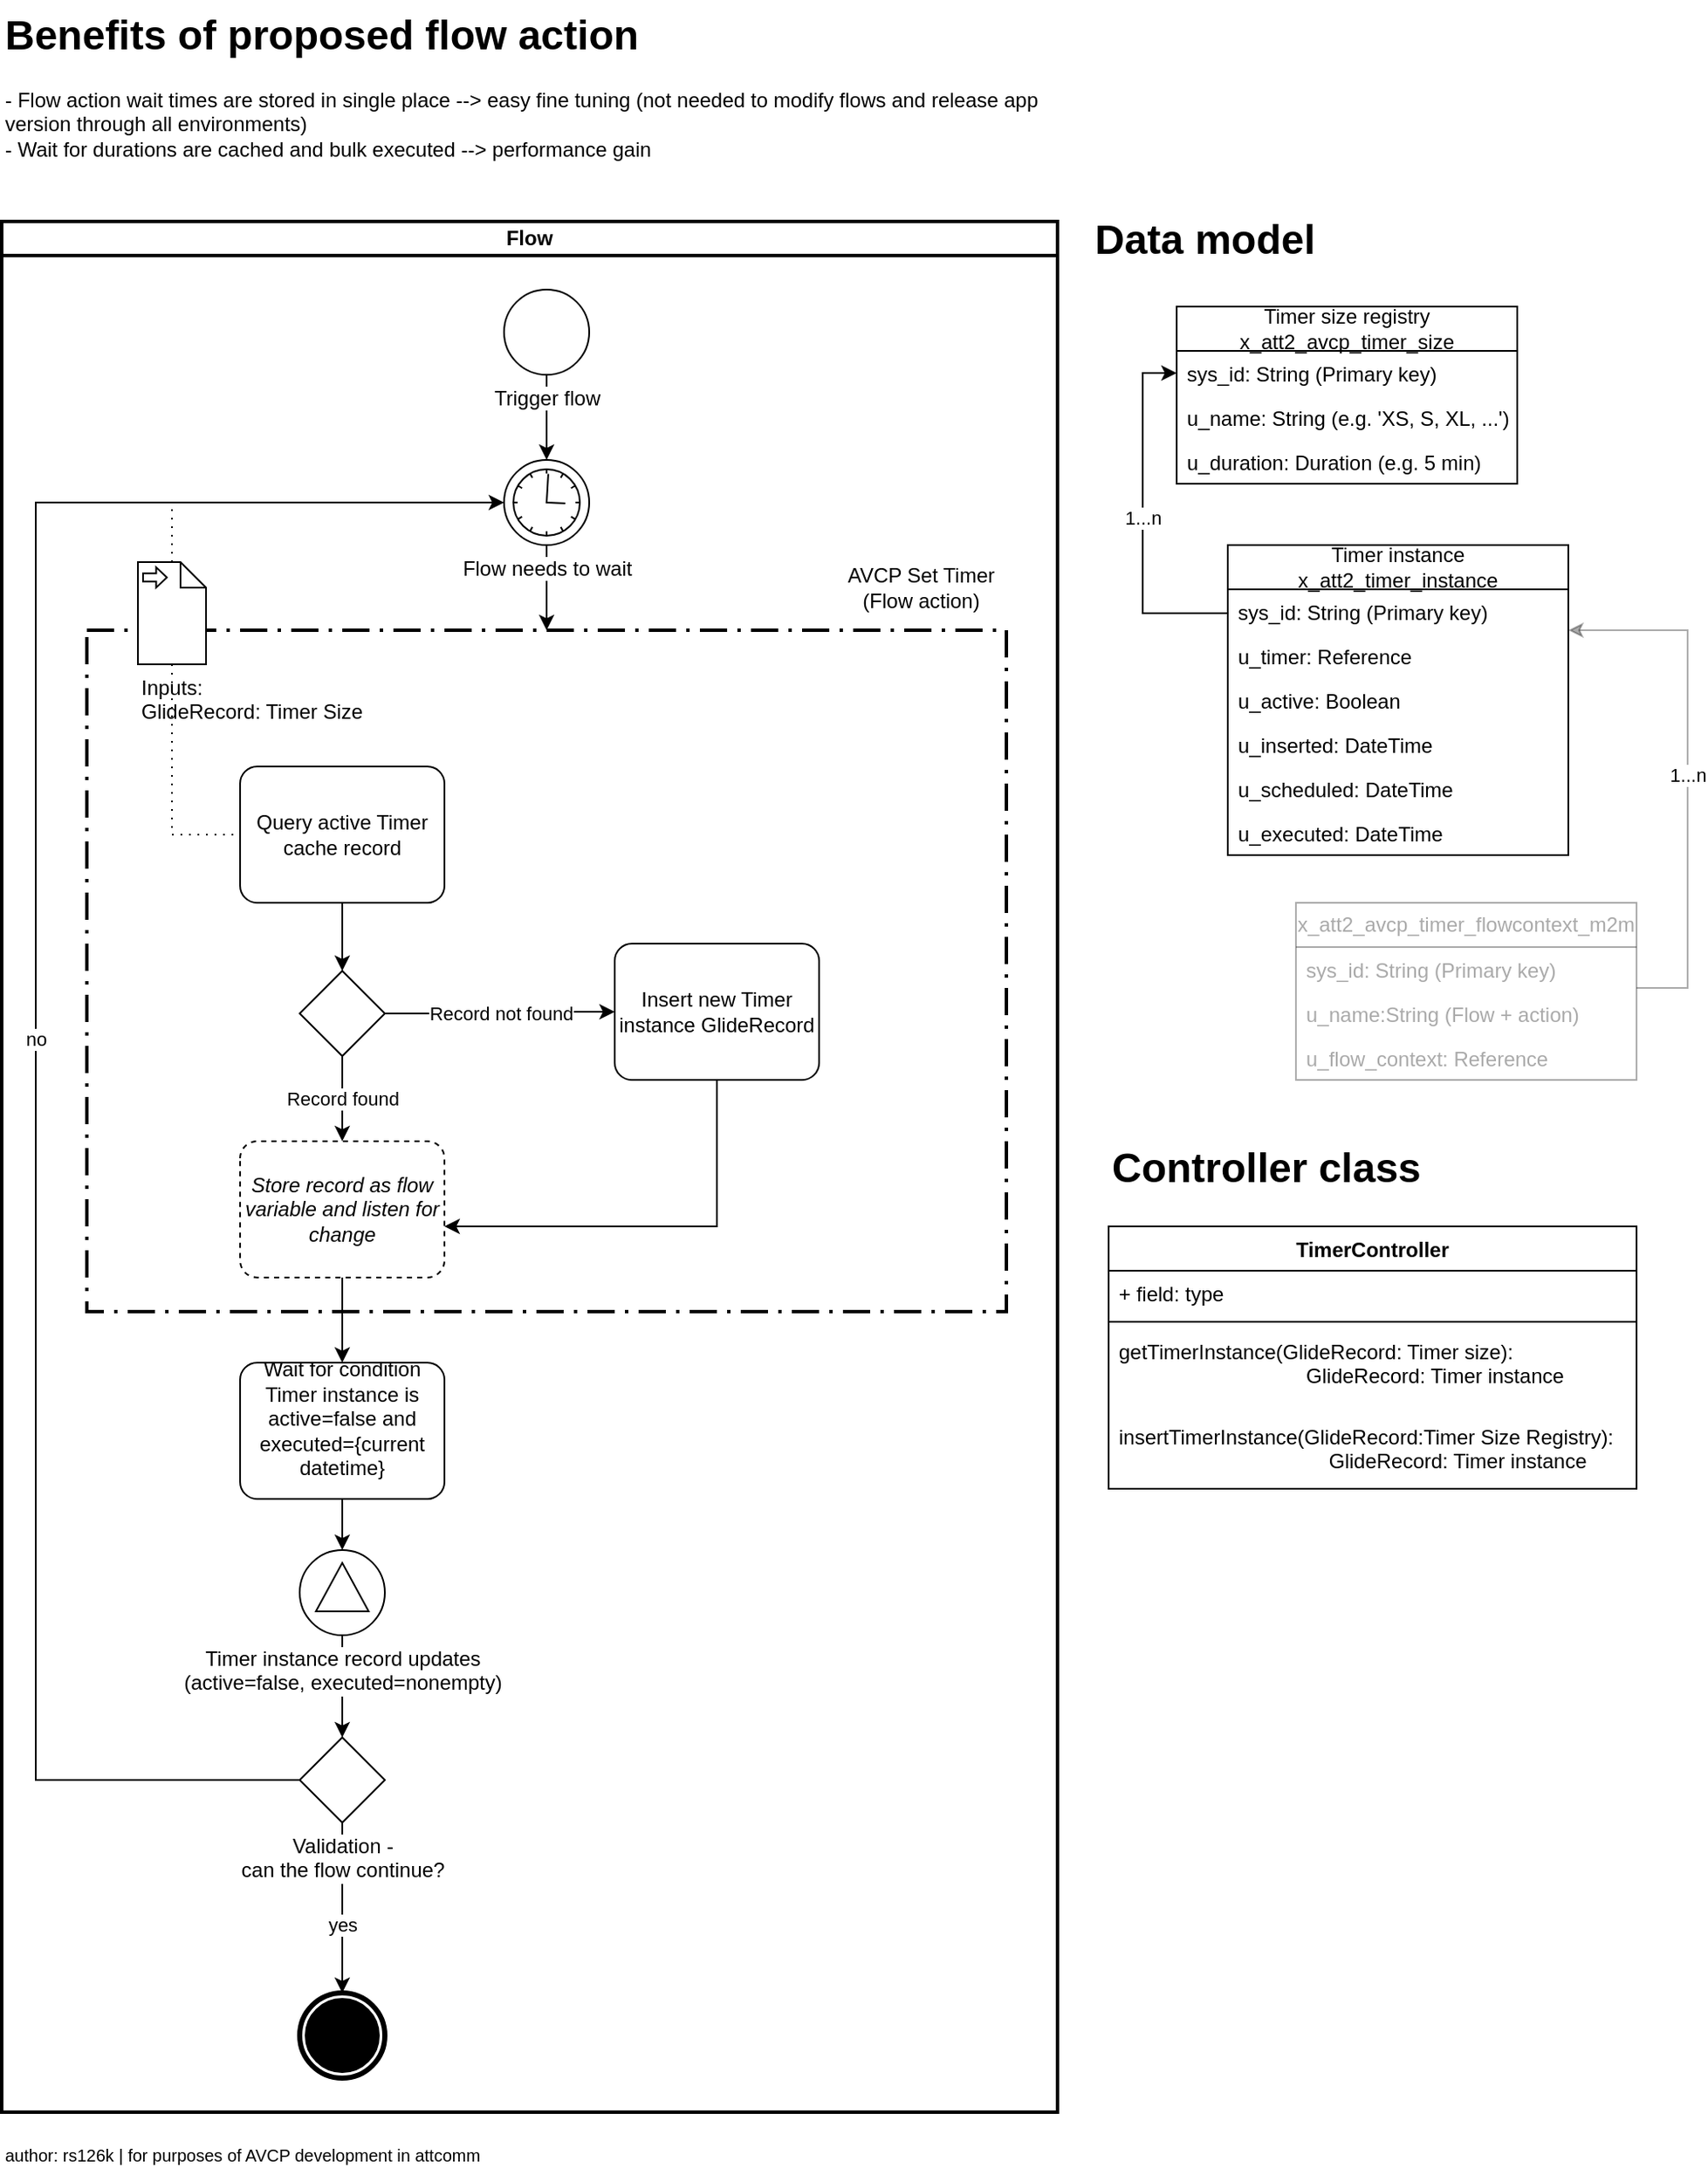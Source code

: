 <mxfile version="24.2.7" type="github">
  <diagram name="Page-1" id="ugHfYF7AokP7zmJMkbcg">
    <mxGraphModel dx="2284" dy="2918" grid="1" gridSize="10" guides="1" tooltips="1" connect="1" arrows="1" fold="1" page="1" pageScale="1" pageWidth="850" pageHeight="1100" math="0" shadow="0">
      <root>
        <mxCell id="0" />
        <mxCell id="1" parent="0" />
        <mxCell id="dLK8EpxotYgtxzyJe3xE-3" value="&lt;b&gt;Flow&lt;/b&gt;" style="swimlane;html=1;startSize=20;fontStyle=0;collapsible=0;horizontal=1;swimlaneLine=1;strokeWidth=2;swimlaneFillColor=#ffffff;whiteSpace=wrap;" parent="1" vertex="1">
          <mxGeometry x="-840" y="-1040" width="620" height="1110" as="geometry" />
        </mxCell>
        <mxCell id="dLK8EpxotYgtxzyJe3xE-34" value="" style="points=[[0.25,0,0],[0.5,0,0],[0.75,0,0],[1,0.25,0],[1,0.5,0],[1,0.75,0],[0.75,1,0],[0.5,1,0],[0.25,1,0],[0,0.75,0],[0,0.5,0],[0,0.25,0]];rounded=1;arcSize=0;dashed=1;strokeColor=#000000;fillColor=none;gradientColor=none;dashPattern=8 3 1 3;strokeWidth=2;whiteSpace=wrap;html=1;" parent="dLK8EpxotYgtxzyJe3xE-3" vertex="1">
          <mxGeometry x="50" y="240" width="540" height="400" as="geometry" />
        </mxCell>
        <mxCell id="h0dKhIlAHf1Iq-TdoCg7-8" style="edgeStyle=orthogonalEdgeStyle;rounded=0;orthogonalLoop=1;jettySize=auto;html=1;" edge="1" parent="dLK8EpxotYgtxzyJe3xE-3" source="dLK8EpxotYgtxzyJe3xE-5" target="dLK8EpxotYgtxzyJe3xE-36">
          <mxGeometry relative="1" as="geometry" />
        </mxCell>
        <mxCell id="dLK8EpxotYgtxzyJe3xE-5" value="Trigger flow" style="points=[[0.145,0.145,0],[0.5,0,0],[0.855,0.145,0],[1,0.5,0],[0.855,0.855,0],[0.5,1,0],[0.145,0.855,0],[0,0.5,0]];shape=mxgraph.bpmn.event;html=1;verticalLabelPosition=bottom;labelBackgroundColor=#ffffff;verticalAlign=top;align=center;perimeter=ellipsePerimeter;outlineConnect=0;aspect=fixed;outline=standard;symbol=general;" parent="dLK8EpxotYgtxzyJe3xE-3" vertex="1">
          <mxGeometry x="295" y="40" width="50" height="50" as="geometry" />
        </mxCell>
        <mxCell id="h0dKhIlAHf1Iq-TdoCg7-21" style="edgeStyle=orthogonalEdgeStyle;rounded=0;orthogonalLoop=1;jettySize=auto;html=1;" edge="1" parent="dLK8EpxotYgtxzyJe3xE-3" source="dLK8EpxotYgtxzyJe3xE-33" target="h0dKhIlAHf1Iq-TdoCg7-19">
          <mxGeometry relative="1" as="geometry" />
        </mxCell>
        <mxCell id="dLK8EpxotYgtxzyJe3xE-33" value="Query active Timer cache record" style="points=[[0.25,0,0],[0.5,0,0],[0.75,0,0],[1,0.25,0],[1,0.5,0],[1,0.75,0],[0.75,1,0],[0.5,1,0],[0.25,1,0],[0,0.75,0],[0,0.5,0],[0,0.25,0]];shape=mxgraph.bpmn.task;whiteSpace=wrap;rectStyle=rounded;size=10;html=1;container=1;expand=0;collapsible=0;taskMarker=abstract;" parent="dLK8EpxotYgtxzyJe3xE-3" vertex="1">
          <mxGeometry x="140" y="320" width="120" height="80" as="geometry" />
        </mxCell>
        <mxCell id="h0dKhIlAHf1Iq-TdoCg7-9" style="edgeStyle=orthogonalEdgeStyle;rounded=0;orthogonalLoop=1;jettySize=auto;html=1;" edge="1" parent="dLK8EpxotYgtxzyJe3xE-3" source="dLK8EpxotYgtxzyJe3xE-36" target="dLK8EpxotYgtxzyJe3xE-34">
          <mxGeometry relative="1" as="geometry" />
        </mxCell>
        <mxCell id="dLK8EpxotYgtxzyJe3xE-36" value="Flow needs to wait" style="points=[[0.145,0.145,0],[0.5,0,0],[0.855,0.145,0],[1,0.5,0],[0.855,0.855,0],[0.5,1,0],[0.145,0.855,0],[0,0.5,0]];shape=mxgraph.bpmn.event;html=1;verticalLabelPosition=bottom;labelBackgroundColor=#ffffff;verticalAlign=top;align=center;perimeter=ellipsePerimeter;outlineConnect=0;aspect=fixed;outline=standard;symbol=timer;" parent="dLK8EpxotYgtxzyJe3xE-3" vertex="1">
          <mxGeometry x="295" y="140" width="50" height="50" as="geometry" />
        </mxCell>
        <mxCell id="dLK8EpxotYgtxzyJe3xE-41" value="Inputs:&lt;br&gt;GlideRecord: Timer Size" style="shape=mxgraph.bpmn.data;labelPosition=center;verticalLabelPosition=bottom;align=left;verticalAlign=top;size=15;html=1;bpmnTransferType=input;" parent="dLK8EpxotYgtxzyJe3xE-3" vertex="1">
          <mxGeometry x="80" y="200" width="40" height="60" as="geometry" />
        </mxCell>
        <mxCell id="h0dKhIlAHf1Iq-TdoCg7-5" value="" style="edgeStyle=elbowEdgeStyle;fontSize=12;html=1;endFill=0;startFill=0;endSize=6;startSize=6;dashed=1;dashPattern=1 4;endArrow=none;startArrow=none;rounded=0;" edge="1" parent="dLK8EpxotYgtxzyJe3xE-3" source="dLK8EpxotYgtxzyJe3xE-41" target="dLK8EpxotYgtxzyJe3xE-36">
          <mxGeometry width="160" relative="1" as="geometry">
            <mxPoint x="-270" y="400" as="sourcePoint" />
            <mxPoint x="-110" y="400" as="targetPoint" />
            <Array as="points">
              <mxPoint x="100" y="230" />
            </Array>
          </mxGeometry>
        </mxCell>
        <mxCell id="h0dKhIlAHf1Iq-TdoCg7-6" value="" style="edgeStyle=elbowEdgeStyle;fontSize=12;html=1;endFill=0;startFill=0;endSize=6;startSize=6;dashed=1;dashPattern=1 4;endArrow=none;startArrow=none;rounded=0;" edge="1" parent="dLK8EpxotYgtxzyJe3xE-3" source="dLK8EpxotYgtxzyJe3xE-41" target="dLK8EpxotYgtxzyJe3xE-33">
          <mxGeometry width="160" relative="1" as="geometry">
            <mxPoint x="-210" y="440" as="sourcePoint" />
            <mxPoint x="-50" y="440" as="targetPoint" />
            <Array as="points">
              <mxPoint x="100" y="310" />
            </Array>
          </mxGeometry>
        </mxCell>
        <mxCell id="h0dKhIlAHf1Iq-TdoCg7-12" value="AVCP Set Timer (Flow action)" style="text;html=1;strokeColor=none;fillColor=none;align=center;verticalAlign=middle;whiteSpace=wrap;rounded=0;" vertex="1" parent="dLK8EpxotYgtxzyJe3xE-3">
          <mxGeometry x="490" y="200" width="100" height="30" as="geometry" />
        </mxCell>
        <mxCell id="h0dKhIlAHf1Iq-TdoCg7-22" value="Record found" style="edgeStyle=orthogonalEdgeStyle;rounded=0;orthogonalLoop=1;jettySize=auto;html=1;" edge="1" parent="dLK8EpxotYgtxzyJe3xE-3" source="h0dKhIlAHf1Iq-TdoCg7-19" target="h0dKhIlAHf1Iq-TdoCg7-20">
          <mxGeometry relative="1" as="geometry" />
        </mxCell>
        <mxCell id="h0dKhIlAHf1Iq-TdoCg7-24" value="Record not found" style="edgeStyle=orthogonalEdgeStyle;rounded=0;orthogonalLoop=1;jettySize=auto;html=1;" edge="1" parent="dLK8EpxotYgtxzyJe3xE-3" source="h0dKhIlAHf1Iq-TdoCg7-19" target="h0dKhIlAHf1Iq-TdoCg7-23">
          <mxGeometry relative="1" as="geometry" />
        </mxCell>
        <mxCell id="h0dKhIlAHf1Iq-TdoCg7-19" value="" style="points=[[0.25,0.25,0],[0.5,0,0],[0.75,0.25,0],[1,0.5,0],[0.75,0.75,0],[0.5,1,0],[0.25,0.75,0],[0,0.5,0]];shape=mxgraph.bpmn.gateway2;html=1;verticalLabelPosition=bottom;labelBackgroundColor=#ffffff;verticalAlign=top;align=center;perimeter=rhombusPerimeter;outlineConnect=0;outline=none;symbol=none;" vertex="1" parent="dLK8EpxotYgtxzyJe3xE-3">
          <mxGeometry x="175" y="440" width="50" height="50" as="geometry" />
        </mxCell>
        <mxCell id="h0dKhIlAHf1Iq-TdoCg7-32" style="edgeStyle=orthogonalEdgeStyle;rounded=0;orthogonalLoop=1;jettySize=auto;html=1;" edge="1" parent="dLK8EpxotYgtxzyJe3xE-3" source="h0dKhIlAHf1Iq-TdoCg7-20" target="h0dKhIlAHf1Iq-TdoCg7-31">
          <mxGeometry relative="1" as="geometry" />
        </mxCell>
        <mxCell id="h0dKhIlAHf1Iq-TdoCg7-20" value="&lt;i&gt;Store record as flow variable and listen for change&lt;/i&gt;" style="points=[[0.25,0,0],[0.5,0,0],[0.75,0,0],[1,0.25,0],[1,0.5,0],[1,0.75,0],[0.75,1,0],[0.5,1,0],[0.25,1,0],[0,0.75,0],[0,0.5,0],[0,0.25,0]];shape=mxgraph.bpmn.task;whiteSpace=wrap;rectStyle=rounded;size=10;html=1;container=1;expand=0;collapsible=0;taskMarker=abstract;dashed=1;" vertex="1" parent="dLK8EpxotYgtxzyJe3xE-3">
          <mxGeometry x="140" y="540" width="120" height="80" as="geometry" />
        </mxCell>
        <mxCell id="h0dKhIlAHf1Iq-TdoCg7-28" style="edgeStyle=orthogonalEdgeStyle;rounded=0;orthogonalLoop=1;jettySize=auto;html=1;" edge="1" parent="dLK8EpxotYgtxzyJe3xE-3" source="h0dKhIlAHf1Iq-TdoCg7-23" target="h0dKhIlAHf1Iq-TdoCg7-20">
          <mxGeometry relative="1" as="geometry">
            <Array as="points">
              <mxPoint x="420" y="590" />
            </Array>
          </mxGeometry>
        </mxCell>
        <mxCell id="h0dKhIlAHf1Iq-TdoCg7-23" value="Insert new Timer instance GlideRecord" style="points=[[0.25,0,0],[0.5,0,0],[0.75,0,0],[1,0.25,0],[1,0.5,0],[1,0.75,0],[0.75,1,0],[0.5,1,0],[0.25,1,0],[0,0.75,0],[0,0.5,0],[0,0.25,0]];shape=mxgraph.bpmn.task;whiteSpace=wrap;rectStyle=rounded;size=10;html=1;container=1;expand=0;collapsible=0;taskMarker=abstract;" vertex="1" parent="dLK8EpxotYgtxzyJe3xE-3">
          <mxGeometry x="360" y="424" width="120" height="80" as="geometry" />
        </mxCell>
        <mxCell id="h0dKhIlAHf1Iq-TdoCg7-36" style="edgeStyle=orthogonalEdgeStyle;rounded=0;orthogonalLoop=1;jettySize=auto;html=1;" edge="1" parent="dLK8EpxotYgtxzyJe3xE-3" source="h0dKhIlAHf1Iq-TdoCg7-26" target="h0dKhIlAHf1Iq-TdoCg7-35">
          <mxGeometry relative="1" as="geometry" />
        </mxCell>
        <mxCell id="h0dKhIlAHf1Iq-TdoCg7-26" value="Timer instance record updates &lt;br&gt;(active=false, executed=nonempty)" style="points=[[0.145,0.145,0],[0.5,0,0],[0.855,0.145,0],[1,0.5,0],[0.855,0.855,0],[0.5,1,0],[0.145,0.855,0],[0,0.5,0]];shape=mxgraph.bpmn.event;html=1;verticalLabelPosition=bottom;labelBackgroundColor=#ffffff;verticalAlign=top;align=center;perimeter=ellipsePerimeter;outlineConnect=0;aspect=fixed;outline=standard;symbol=signal;" vertex="1" parent="dLK8EpxotYgtxzyJe3xE-3">
          <mxGeometry x="175" y="780" width="50" height="50" as="geometry" />
        </mxCell>
        <mxCell id="h0dKhIlAHf1Iq-TdoCg7-33" style="edgeStyle=orthogonalEdgeStyle;rounded=0;orthogonalLoop=1;jettySize=auto;html=1;" edge="1" parent="dLK8EpxotYgtxzyJe3xE-3" source="h0dKhIlAHf1Iq-TdoCg7-31" target="h0dKhIlAHf1Iq-TdoCg7-26">
          <mxGeometry relative="1" as="geometry" />
        </mxCell>
        <mxCell id="h0dKhIlAHf1Iq-TdoCg7-31" value="&#xa;Wait for condition&lt;br&gt;Timer instance is active=false and executed={current datetime}&#xa;&#xa;" style="points=[[0.25,0,0],[0.5,0,0],[0.75,0,0],[1,0.25,0],[1,0.5,0],[1,0.75,0],[0.75,1,0],[0.5,1,0],[0.25,1,0],[0,0.75,0],[0,0.5,0],[0,0.25,0]];shape=mxgraph.bpmn.task;whiteSpace=wrap;rectStyle=rounded;size=10;html=1;container=1;expand=0;collapsible=0;taskMarker=abstract;" vertex="1" parent="dLK8EpxotYgtxzyJe3xE-3">
          <mxGeometry x="140" y="670" width="120" height="80" as="geometry" />
        </mxCell>
        <mxCell id="h0dKhIlAHf1Iq-TdoCg7-34" value="" style="points=[[0.145,0.145,0],[0.5,0,0],[0.855,0.145,0],[1,0.5,0],[0.855,0.855,0],[0.5,1,0],[0.145,0.855,0],[0,0.5,0]];shape=mxgraph.bpmn.event;html=1;verticalLabelPosition=bottom;labelBackgroundColor=#ffffff;verticalAlign=top;align=center;perimeter=ellipsePerimeter;outlineConnect=0;aspect=fixed;outline=end;symbol=terminate;" vertex="1" parent="dLK8EpxotYgtxzyJe3xE-3">
          <mxGeometry x="175" y="1040" width="50" height="50" as="geometry" />
        </mxCell>
        <mxCell id="h0dKhIlAHf1Iq-TdoCg7-37" value="yes" style="edgeStyle=orthogonalEdgeStyle;rounded=0;orthogonalLoop=1;jettySize=auto;html=1;" edge="1" parent="dLK8EpxotYgtxzyJe3xE-3" source="h0dKhIlAHf1Iq-TdoCg7-35" target="h0dKhIlAHf1Iq-TdoCg7-34">
          <mxGeometry x="0.2" relative="1" as="geometry">
            <mxPoint as="offset" />
          </mxGeometry>
        </mxCell>
        <mxCell id="h0dKhIlAHf1Iq-TdoCg7-38" value="no" style="edgeStyle=orthogonalEdgeStyle;rounded=0;orthogonalLoop=1;jettySize=auto;html=1;" edge="1" parent="dLK8EpxotYgtxzyJe3xE-3" source="h0dKhIlAHf1Iq-TdoCg7-35" target="dLK8EpxotYgtxzyJe3xE-36">
          <mxGeometry relative="1" as="geometry">
            <Array as="points">
              <mxPoint x="20" y="915" />
              <mxPoint x="20" y="165" />
            </Array>
          </mxGeometry>
        </mxCell>
        <mxCell id="h0dKhIlAHf1Iq-TdoCg7-35" value="Validation - &lt;br&gt;can the flow continue?" style="points=[[0.25,0.25,0],[0.5,0,0],[0.75,0.25,0],[1,0.5,0],[0.75,0.75,0],[0.5,1,0],[0.25,0.75,0],[0,0.5,0]];shape=mxgraph.bpmn.gateway2;html=1;verticalLabelPosition=bottom;labelBackgroundColor=#ffffff;verticalAlign=top;align=center;perimeter=rhombusPerimeter;outlineConnect=0;outline=none;symbol=none;" vertex="1" parent="dLK8EpxotYgtxzyJe3xE-3">
          <mxGeometry x="175" y="890" width="50" height="50" as="geometry" />
        </mxCell>
        <mxCell id="dLK8EpxotYgtxzyJe3xE-42" value="Timer size registry&lt;br&gt;x_att2_avcp_timer_size" style="swimlane;fontStyle=0;childLayout=stackLayout;horizontal=1;startSize=26;fillColor=none;horizontalStack=0;resizeParent=1;resizeParentMax=0;resizeLast=0;collapsible=1;marginBottom=0;whiteSpace=wrap;html=1;" parent="1" vertex="1">
          <mxGeometry x="-150.02" y="-990" width="200" height="104" as="geometry" />
        </mxCell>
        <mxCell id="dLK8EpxotYgtxzyJe3xE-43" value="sys_id: String (Primary key)" style="text;strokeColor=none;fillColor=none;align=left;verticalAlign=top;spacingLeft=4;spacingRight=4;overflow=hidden;rotatable=0;points=[[0,0.5],[1,0.5]];portConstraint=eastwest;whiteSpace=wrap;html=1;" parent="dLK8EpxotYgtxzyJe3xE-42" vertex="1">
          <mxGeometry y="26" width="200" height="26" as="geometry" />
        </mxCell>
        <mxCell id="dLK8EpxotYgtxzyJe3xE-44" value="u_name: String (e.g. &#39;XS, S, XL, ...&#39;)" style="text;strokeColor=none;fillColor=none;align=left;verticalAlign=top;spacingLeft=4;spacingRight=4;overflow=hidden;rotatable=0;points=[[0,0.5],[1,0.5]];portConstraint=eastwest;whiteSpace=wrap;html=1;" parent="dLK8EpxotYgtxzyJe3xE-42" vertex="1">
          <mxGeometry y="52" width="200" height="26" as="geometry" />
        </mxCell>
        <mxCell id="dLK8EpxotYgtxzyJe3xE-45" value="u_duration: Duration (e.g. 5 min)" style="text;strokeColor=none;fillColor=none;align=left;verticalAlign=top;spacingLeft=4;spacingRight=4;overflow=hidden;rotatable=0;points=[[0,0.5],[1,0.5]];portConstraint=eastwest;whiteSpace=wrap;html=1;" parent="dLK8EpxotYgtxzyJe3xE-42" vertex="1">
          <mxGeometry y="78" width="200" height="26" as="geometry" />
        </mxCell>
        <mxCell id="dLK8EpxotYgtxzyJe3xE-46" value="Timer instance&lt;br&gt;x_att2_timer_instance" style="swimlane;fontStyle=0;childLayout=stackLayout;horizontal=1;startSize=26;fillColor=none;horizontalStack=0;resizeParent=1;resizeParentMax=0;resizeLast=0;collapsible=1;marginBottom=0;whiteSpace=wrap;html=1;" parent="1" vertex="1">
          <mxGeometry x="-120.02" y="-850" width="200" height="182" as="geometry" />
        </mxCell>
        <mxCell id="dLK8EpxotYgtxzyJe3xE-47" value="sys_id: String (Primary key)" style="text;strokeColor=none;fillColor=none;align=left;verticalAlign=top;spacingLeft=4;spacingRight=4;overflow=hidden;rotatable=0;points=[[0,0.5],[1,0.5]];portConstraint=eastwest;whiteSpace=wrap;html=1;" parent="dLK8EpxotYgtxzyJe3xE-46" vertex="1">
          <mxGeometry y="26" width="200" height="26" as="geometry" />
        </mxCell>
        <mxCell id="dLK8EpxotYgtxzyJe3xE-48" value="u_timer: Reference" style="text;strokeColor=none;fillColor=none;align=left;verticalAlign=top;spacingLeft=4;spacingRight=4;overflow=hidden;rotatable=0;points=[[0,0.5],[1,0.5]];portConstraint=eastwest;whiteSpace=wrap;html=1;" parent="dLK8EpxotYgtxzyJe3xE-46" vertex="1">
          <mxGeometry y="52" width="200" height="26" as="geometry" />
        </mxCell>
        <mxCell id="h0dKhIlAHf1Iq-TdoCg7-13" value="u_active: Boolean" style="text;strokeColor=none;fillColor=none;align=left;verticalAlign=top;spacingLeft=4;spacingRight=4;overflow=hidden;rotatable=0;points=[[0,0.5],[1,0.5]];portConstraint=eastwest;whiteSpace=wrap;html=1;" vertex="1" parent="dLK8EpxotYgtxzyJe3xE-46">
          <mxGeometry y="78" width="200" height="26" as="geometry" />
        </mxCell>
        <mxCell id="dLK8EpxotYgtxzyJe3xE-49" value="u_inserted: DateTime" style="text;strokeColor=none;fillColor=none;align=left;verticalAlign=top;spacingLeft=4;spacingRight=4;overflow=hidden;rotatable=0;points=[[0,0.5],[1,0.5]];portConstraint=eastwest;whiteSpace=wrap;html=1;" parent="dLK8EpxotYgtxzyJe3xE-46" vertex="1">
          <mxGeometry y="104" width="200" height="26" as="geometry" />
        </mxCell>
        <mxCell id="h0dKhIlAHf1Iq-TdoCg7-14" value="u_scheduled: DateTime" style="text;strokeColor=none;fillColor=none;align=left;verticalAlign=top;spacingLeft=4;spacingRight=4;overflow=hidden;rotatable=0;points=[[0,0.5],[1,0.5]];portConstraint=eastwest;whiteSpace=wrap;html=1;" vertex="1" parent="dLK8EpxotYgtxzyJe3xE-46">
          <mxGeometry y="130" width="200" height="26" as="geometry" />
        </mxCell>
        <mxCell id="h0dKhIlAHf1Iq-TdoCg7-15" value="u_executed: DateTime" style="text;strokeColor=none;fillColor=none;align=left;verticalAlign=top;spacingLeft=4;spacingRight=4;overflow=hidden;rotatable=0;points=[[0,0.5],[1,0.5]];portConstraint=eastwest;whiteSpace=wrap;html=1;" vertex="1" parent="dLK8EpxotYgtxzyJe3xE-46">
          <mxGeometry y="156" width="200" height="26" as="geometry" />
        </mxCell>
        <mxCell id="h0dKhIlAHf1Iq-TdoCg7-1" value="x_att2_avcp_timer_flowcontext_m2m" style="swimlane;fontStyle=0;childLayout=stackLayout;horizontal=1;startSize=26;fillColor=none;horizontalStack=0;resizeParent=1;resizeParentMax=0;resizeLast=0;collapsible=1;marginBottom=0;whiteSpace=wrap;html=1;textOpacity=33;opacity=33;" vertex="1" parent="1">
          <mxGeometry x="-79.96" y="-640" width="200" height="104" as="geometry" />
        </mxCell>
        <mxCell id="h0dKhIlAHf1Iq-TdoCg7-2" value="sys_id: String (Primary key)" style="text;strokeColor=none;fillColor=none;align=left;verticalAlign=top;spacingLeft=4;spacingRight=4;overflow=hidden;rotatable=0;points=[[0,0.5],[1,0.5]];portConstraint=eastwest;whiteSpace=wrap;html=1;textOpacity=33;opacity=50;" vertex="1" parent="h0dKhIlAHf1Iq-TdoCg7-1">
          <mxGeometry y="26" width="200" height="26" as="geometry" />
        </mxCell>
        <mxCell id="h0dKhIlAHf1Iq-TdoCg7-3" value="u_name:String (Flow + action)" style="text;strokeColor=none;fillColor=none;align=left;verticalAlign=top;spacingLeft=4;spacingRight=4;overflow=hidden;rotatable=0;points=[[0,0.5],[1,0.5]];portConstraint=eastwest;whiteSpace=wrap;html=1;textOpacity=33;opacity=50;" vertex="1" parent="h0dKhIlAHf1Iq-TdoCg7-1">
          <mxGeometry y="52" width="200" height="26" as="geometry" />
        </mxCell>
        <mxCell id="h0dKhIlAHf1Iq-TdoCg7-4" value="u_flow_context: Reference" style="text;strokeColor=none;fillColor=none;align=left;verticalAlign=top;spacingLeft=4;spacingRight=4;overflow=hidden;rotatable=0;points=[[0,0.5],[1,0.5]];portConstraint=eastwest;whiteSpace=wrap;html=1;textOpacity=33;opacity=50;" vertex="1" parent="h0dKhIlAHf1Iq-TdoCg7-1">
          <mxGeometry y="78" width="200" height="26" as="geometry" />
        </mxCell>
        <mxCell id="h0dKhIlAHf1Iq-TdoCg7-7" value="1...n" style="edgeStyle=orthogonalEdgeStyle;rounded=0;orthogonalLoop=1;jettySize=auto;html=1;" edge="1" parent="1" source="dLK8EpxotYgtxzyJe3xE-47" target="dLK8EpxotYgtxzyJe3xE-43">
          <mxGeometry relative="1" as="geometry">
            <Array as="points">
              <mxPoint x="-169.96" y="-810" />
              <mxPoint x="-169.96" y="-951" />
            </Array>
          </mxGeometry>
        </mxCell>
        <mxCell id="h0dKhIlAHf1Iq-TdoCg7-16" value="1...n" style="edgeStyle=orthogonalEdgeStyle;rounded=0;orthogonalLoop=1;jettySize=auto;html=1;opacity=33;" edge="1" parent="1" source="h0dKhIlAHf1Iq-TdoCg7-2" target="dLK8EpxotYgtxzyJe3xE-47">
          <mxGeometry relative="1" as="geometry">
            <Array as="points">
              <mxPoint x="150.04" y="-590" />
              <mxPoint x="150.04" y="-800" />
            </Array>
          </mxGeometry>
        </mxCell>
        <mxCell id="h0dKhIlAHf1Iq-TdoCg7-17" value="&lt;h1 style=&quot;margin-top: 0px;&quot;&gt;Benefits of proposed flow action&lt;br&gt;&lt;/h1&gt;- Flow action wait times are stored in single place --&amp;gt; easy fine tuning (not needed to modify flows and release app version through all environments)&lt;br&gt;- Wait for durations are cached and bulk executed --&amp;gt; performance gain" style="text;html=1;whiteSpace=wrap;overflow=hidden;rounded=0;" vertex="1" parent="1">
          <mxGeometry x="-840" y="-1170" width="620" height="120" as="geometry" />
        </mxCell>
        <mxCell id="h0dKhIlAHf1Iq-TdoCg7-43" value="TimerController" style="swimlane;fontStyle=1;align=center;verticalAlign=top;childLayout=stackLayout;horizontal=1;startSize=26;horizontalStack=0;resizeParent=1;resizeParentMax=0;resizeLast=0;collapsible=1;marginBottom=0;whiteSpace=wrap;html=1;" vertex="1" parent="1">
          <mxGeometry x="-189.96" y="-450" width="310" height="154" as="geometry" />
        </mxCell>
        <mxCell id="h0dKhIlAHf1Iq-TdoCg7-44" value="+ field: type" style="text;strokeColor=none;fillColor=none;align=left;verticalAlign=top;spacingLeft=4;spacingRight=4;overflow=hidden;rotatable=0;points=[[0,0.5],[1,0.5]];portConstraint=eastwest;whiteSpace=wrap;html=1;" vertex="1" parent="h0dKhIlAHf1Iq-TdoCg7-43">
          <mxGeometry y="26" width="310" height="26" as="geometry" />
        </mxCell>
        <mxCell id="h0dKhIlAHf1Iq-TdoCg7-45" value="" style="line;strokeWidth=1;fillColor=none;align=left;verticalAlign=middle;spacingTop=-1;spacingLeft=3;spacingRight=3;rotatable=0;labelPosition=right;points=[];portConstraint=eastwest;strokeColor=inherit;" vertex="1" parent="h0dKhIlAHf1Iq-TdoCg7-43">
          <mxGeometry y="52" width="310" height="8" as="geometry" />
        </mxCell>
        <mxCell id="h0dKhIlAHf1Iq-TdoCg7-46" value="getTimerInstance(GlideRecord: Timer size):&lt;br&gt;&amp;nbsp;&amp;nbsp;&amp;nbsp;&amp;nbsp;&amp;nbsp;&amp;nbsp;&amp;nbsp;&amp;nbsp;&amp;nbsp;&amp;nbsp;&amp;nbsp;&amp;nbsp;&amp;nbsp;&amp;nbsp;&amp;nbsp;&amp;nbsp;&amp;nbsp;&amp;nbsp;&amp;nbsp;&amp;nbsp;&amp;nbsp;&amp;nbsp;&amp;nbsp;&amp;nbsp;&amp;nbsp;&amp;nbsp;&amp;nbsp;&amp;nbsp;&amp;nbsp;&amp;nbsp;&amp;nbsp;&amp;nbsp; GlideRecord: Timer instance" style="text;strokeColor=none;fillColor=none;align=left;verticalAlign=top;spacingLeft=4;spacingRight=4;overflow=hidden;rotatable=0;points=[[0,0.5],[1,0.5]];portConstraint=eastwest;whiteSpace=wrap;html=1;" vertex="1" parent="h0dKhIlAHf1Iq-TdoCg7-43">
          <mxGeometry y="60" width="310" height="50" as="geometry" />
        </mxCell>
        <mxCell id="h0dKhIlAHf1Iq-TdoCg7-49" value="insertTimerInstance(GlideRecord:Timer Size Registry):&lt;br&gt;&lt;span style=&quot;white-space: pre;&quot;&gt;&#x9;&lt;/span&gt;&lt;span style=&quot;white-space: pre;&quot;&gt;&#x9;&lt;/span&gt;&lt;span style=&quot;white-space: pre;&quot;&gt;&#x9;&lt;/span&gt;&lt;span style=&quot;white-space: pre;&quot;&gt;&#x9;&lt;/span&gt;&amp;nbsp;&amp;nbsp;&amp;nbsp;&amp;nbsp; GlideRecord: Timer instance" style="text;strokeColor=none;fillColor=none;align=left;verticalAlign=top;spacingLeft=4;spacingRight=4;overflow=hidden;rotatable=0;points=[[0,0.5],[1,0.5]];portConstraint=eastwest;whiteSpace=wrap;html=1;" vertex="1" parent="h0dKhIlAHf1Iq-TdoCg7-43">
          <mxGeometry y="110" width="310" height="44" as="geometry" />
        </mxCell>
        <mxCell id="h0dKhIlAHf1Iq-TdoCg7-48" value="author: rs126k | for purposes of AVCP development in attcomm" style="text;html=1;align=left;verticalAlign=middle;whiteSpace=wrap;rounded=0;fontSize=10;" vertex="1" parent="1">
          <mxGeometry x="-840" y="80" width="540" height="30" as="geometry" />
        </mxCell>
        <mxCell id="h0dKhIlAHf1Iq-TdoCg7-50" value="&lt;h1 style=&quot;margin-top: 0px;&quot;&gt;Data model&lt;br&gt;&lt;/h1&gt;" style="text;html=1;whiteSpace=wrap;overflow=hidden;rounded=0;" vertex="1" parent="1">
          <mxGeometry x="-200" y="-1050" width="310.12" height="40" as="geometry" />
        </mxCell>
        <mxCell id="h0dKhIlAHf1Iq-TdoCg7-51" value="&lt;h1 style=&quot;margin-top: 0px;&quot;&gt;Controller class&lt;br&gt;&lt;/h1&gt;" style="text;html=1;whiteSpace=wrap;overflow=hidden;rounded=0;" vertex="1" parent="1">
          <mxGeometry x="-190.08" y="-505" width="310.12" height="40" as="geometry" />
        </mxCell>
      </root>
    </mxGraphModel>
  </diagram>
</mxfile>
